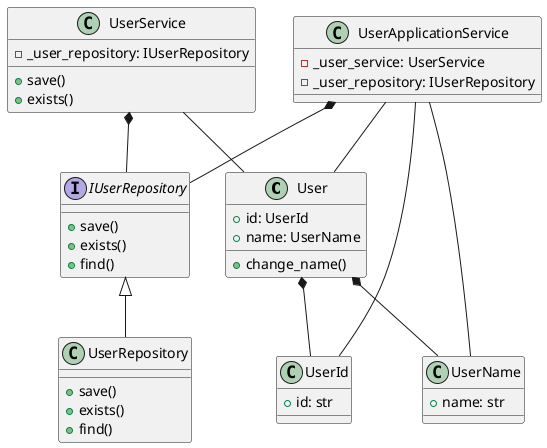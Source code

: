 @startuml

class User {
    +id: UserId
    +name: UserName
    +change_name()
}

class UserId {
    +id: str
}

class UserName {
    +name: str
}

class UserRepository {
    +save()
    +exists()
    +find()
}

class UserService {
    -_user_repository: IUserRepository
    +save()
    +exists()
}

class UserApplicationService {
    -_user_service: UserService
    -_user_repository: IUserRepository
}

Interface IUserRepository {
    +save()
    +exists()
    +find()
}

User *-- UserId
User *-- UserName
IUserRepository <|-- UserRepository
UserService *-- IUserRepository
UserApplicationService *-- IUserRepository
UserService -- User
UserApplicationService -- User
UserApplicationService -- UserId
UserApplicationService -- UserName

@enduml
